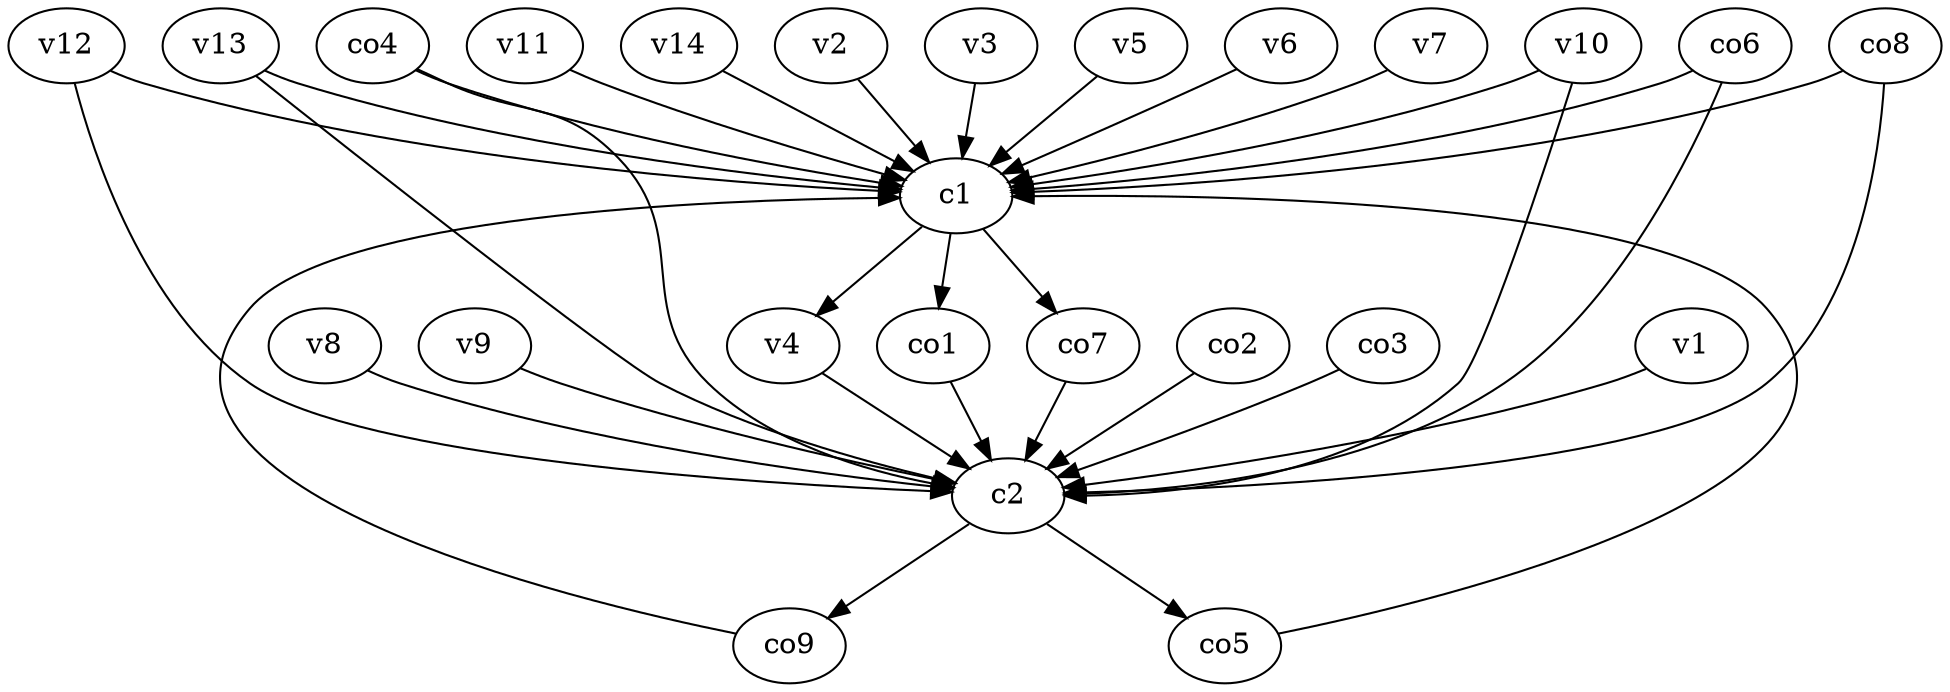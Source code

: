 strict digraph  {
c1;
c2;
v1;
v2;
v3;
v4;
v5;
v6;
v7;
v8;
v9;
v10;
v11;
v12;
v13;
v14;
co1;
co2;
co3;
co4;
co5;
co6;
co7;
co8;
co9;
c1 -> co7  [weight=1];
c1 -> v4  [weight=1];
c1 -> co1  [weight=1];
c2 -> co5  [weight=1];
c2 -> co9  [weight=1];
v1 -> c2  [weight=1];
v2 -> c1  [weight=1];
v3 -> c1  [weight=1];
v4 -> c2  [weight=1];
v5 -> c1  [weight=1];
v6 -> c1  [weight=1];
v7 -> c1  [weight=1];
v8 -> c2  [weight=1];
v9 -> c2  [weight=1];
v10 -> c2  [weight=1];
v10 -> c1  [weight=1];
v11 -> c1  [weight=1];
v12 -> c2  [weight=1];
v12 -> c1  [weight=1];
v13 -> c1  [weight=1];
v13 -> c2  [weight=1];
v14 -> c1  [weight=1];
co1 -> c2  [weight=1];
co2 -> c2  [weight=1];
co3 -> c2  [weight=1];
co4 -> c1  [weight=1];
co4 -> c2  [weight=1];
co5 -> c1  [weight=1];
co6 -> c2  [weight=1];
co6 -> c1  [weight=1];
co7 -> c2  [weight=1];
co8 -> c1  [weight=1];
co8 -> c2  [weight=1];
co9 -> c1  [weight=1];
}
